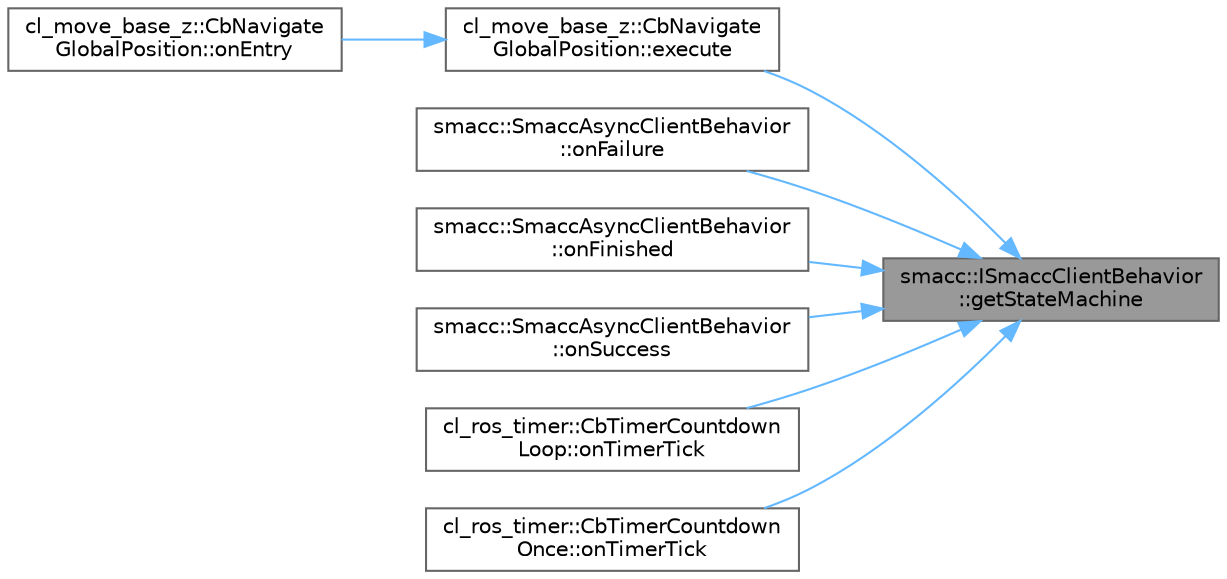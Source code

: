 digraph "smacc::ISmaccClientBehavior::getStateMachine"
{
 // LATEX_PDF_SIZE
  bgcolor="transparent";
  edge [fontname=Helvetica,fontsize=10,labelfontname=Helvetica,labelfontsize=10];
  node [fontname=Helvetica,fontsize=10,shape=box,height=0.2,width=0.4];
  rankdir="RL";
  Node1 [label="smacc::ISmaccClientBehavior\l::getStateMachine",height=0.2,width=0.4,color="gray40", fillcolor="grey60", style="filled", fontcolor="black",tooltip=" "];
  Node1 -> Node2 [dir="back",color="steelblue1",style="solid"];
  Node2 [label="cl_move_base_z::CbNavigate\lGlobalPosition::execute",height=0.2,width=0.4,color="grey40", fillcolor="white", style="filled",URL="$classcl__move__base__z_1_1CbNavigateGlobalPosition.html#a0b8525ea9e4388b27cb1f9b1e06a3b63",tooltip=" "];
  Node2 -> Node3 [dir="back",color="steelblue1",style="solid"];
  Node3 [label="cl_move_base_z::CbNavigate\lGlobalPosition::onEntry",height=0.2,width=0.4,color="grey40", fillcolor="white", style="filled",URL="$classcl__move__base__z_1_1CbNavigateGlobalPosition.html#a66d8b0555ef2945bc108dcd5171be292",tooltip=" "];
  Node1 -> Node4 [dir="back",color="steelblue1",style="solid"];
  Node4 [label="smacc::SmaccAsyncClientBehavior\l::onFailure",height=0.2,width=0.4,color="grey40", fillcolor="white", style="filled",URL="$classsmacc_1_1SmaccAsyncClientBehavior.html#a34d7ba8f590393e4cd7d2f742f04189a",tooltip=" "];
  Node1 -> Node5 [dir="back",color="steelblue1",style="solid"];
  Node5 [label="smacc::SmaccAsyncClientBehavior\l::onFinished",height=0.2,width=0.4,color="grey40", fillcolor="white", style="filled",URL="$classsmacc_1_1SmaccAsyncClientBehavior.html#aae9e2dd0d8e3ff25503f0908f040a221",tooltip=" "];
  Node1 -> Node6 [dir="back",color="steelblue1",style="solid"];
  Node6 [label="smacc::SmaccAsyncClientBehavior\l::onSuccess",height=0.2,width=0.4,color="grey40", fillcolor="white", style="filled",URL="$classsmacc_1_1SmaccAsyncClientBehavior.html#a48d8a07e7fc65220f1eeee49af02a82a",tooltip=" "];
  Node1 -> Node7 [dir="back",color="steelblue1",style="solid"];
  Node7 [label="cl_ros_timer::CbTimerCountdown\lLoop::onTimerTick",height=0.2,width=0.4,color="grey40", fillcolor="white", style="filled",URL="$classcl__ros__timer_1_1CbTimerCountdownLoop.html#ad251cc8444ca7070f64658bbb77e1275",tooltip=" "];
  Node1 -> Node8 [dir="back",color="steelblue1",style="solid"];
  Node8 [label="cl_ros_timer::CbTimerCountdown\lOnce::onTimerTick",height=0.2,width=0.4,color="grey40", fillcolor="white", style="filled",URL="$classcl__ros__timer_1_1CbTimerCountdownOnce.html#a1e20a8c9a9907db8a1d7dacf8c60ad27",tooltip=" "];
}
